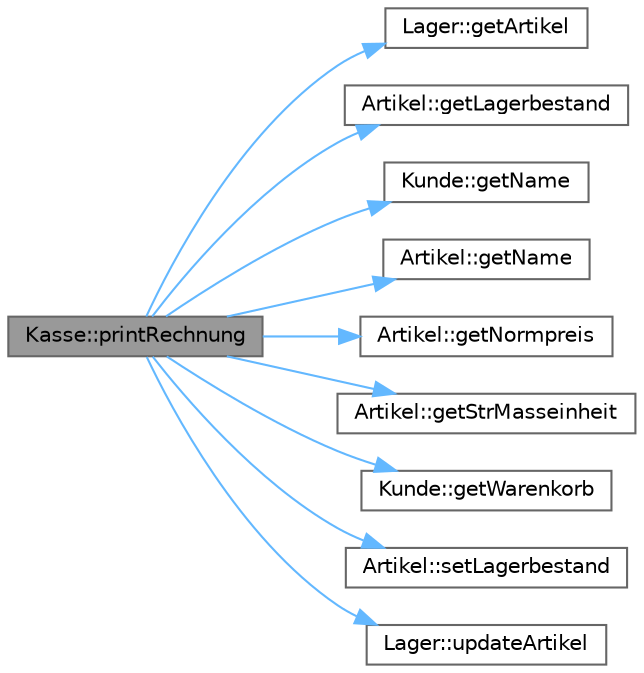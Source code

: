 digraph "Kasse::printRechnung"
{
 // INTERACTIVE_SVG=YES
 // LATEX_PDF_SIZE
  bgcolor="transparent";
  edge [fontname=Helvetica,fontsize=10,labelfontname=Helvetica,labelfontsize=10];
  node [fontname=Helvetica,fontsize=10,shape=box,height=0.2,width=0.4];
  rankdir="LR";
  Node1 [id="Node000001",label="Kasse::printRechnung",height=0.2,width=0.4,color="gray40", fillcolor="grey60", style="filled", fontcolor="black",tooltip="Gibt die Rechnungsdetails auf den angegebenen Ausgabestrom aus."];
  Node1 -> Node2 [id="edge1_Node000001_Node000002",color="steelblue1",style="solid",tooltip=" "];
  Node2 [id="Node000002",label="Lager::getArtikel",height=0.2,width=0.4,color="grey40", fillcolor="white", style="filled",URL="$classLager.html#a3affa8f32de3dae7c17628b68d2b4624",tooltip="Gibt den Artikel mit der angegebenen Artikelnummer zurueck."];
  Node1 -> Node3 [id="edge2_Node000001_Node000003",color="steelblue1",style="solid",tooltip=" "];
  Node3 [id="Node000003",label="Artikel::getLagerbestand",height=0.2,width=0.4,color="grey40", fillcolor="white", style="filled",URL="$classArtikel.html#a3d63090e38f6b4d5f393120beaab2995",tooltip="Gibt den Lagerbestand des Artikels zurueck."];
  Node1 -> Node4 [id="edge3_Node000001_Node000004",color="steelblue1",style="solid",tooltip=" "];
  Node4 [id="Node000004",label="Kunde::getName",height=0.2,width=0.4,color="grey40", fillcolor="white", style="filled",URL="$classKunde.html#ab06b4e794a129d70ce67b39d8384a5c7",tooltip="Gibt den Namen des Kunden zurueck."];
  Node1 -> Node5 [id="edge4_Node000001_Node000005",color="steelblue1",style="solid",tooltip=" "];
  Node5 [id="Node000005",label="Artikel::getName",height=0.2,width=0.4,color="grey40", fillcolor="white", style="filled",URL="$classArtikel.html#a5d6957c608452333fbd97dfe68903538",tooltip="Statische Warengruppen-Instanz, die fuer alle Artikel gemeinsam genutzt wird."];
  Node1 -> Node6 [id="edge5_Node000001_Node000006",color="steelblue1",style="solid",tooltip=" "];
  Node6 [id="Node000006",label="Artikel::getNormpreis",height=0.2,width=0.4,color="grey40", fillcolor="white", style="filled",URL="$classArtikel.html#a9fe9802d1739baca518a46994a7e331d",tooltip="Gibt den Normalpreis des Artikels zurueck."];
  Node1 -> Node7 [id="edge6_Node000001_Node000007",color="steelblue1",style="solid",tooltip=" "];
  Node7 [id="Node000007",label="Artikel::getStrMasseinheit",height=0.2,width=0.4,color="grey40", fillcolor="white", style="filled",URL="$classArtikel.html#a900bcb74995ac0ae2e4089dfad32da30",tooltip="Gibt die Masseinheit des Artikels als Zeichenkette zurueck."];
  Node1 -> Node8 [id="edge7_Node000001_Node000008",color="steelblue1",style="solid",tooltip=" "];
  Node8 [id="Node000008",label="Kunde::getWarenkorb",height=0.2,width=0.4,color="grey40", fillcolor="white", style="filled",URL="$classKunde.html#a41241d57608620b4bb90c2b3bd13d9bf",tooltip="Gibt den aktuellen Warenkorb des Kunden zurueck."];
  Node1 -> Node9 [id="edge8_Node000001_Node000009",color="steelblue1",style="solid",tooltip=" "];
  Node9 [id="Node000009",label="Artikel::setLagerbestand",height=0.2,width=0.4,color="grey40", fillcolor="white", style="filled",URL="$classArtikel.html#ada867198ef58d55e7515812983fe71c3",tooltip="Setzt den Lagerbestand des Artikels."];
  Node1 -> Node10 [id="edge9_Node000001_Node000010",color="steelblue1",style="solid",tooltip=" "];
  Node10 [id="Node000010",label="Lager::updateArtikel",height=0.2,width=0.4,color="grey40", fillcolor="white", style="filled",URL="$classLager.html#ac8c1baad22988678f10d2cfd66cdf138",tooltip="Aktualisiert die Informationen fuer einen Artikel in der Map."];
}
